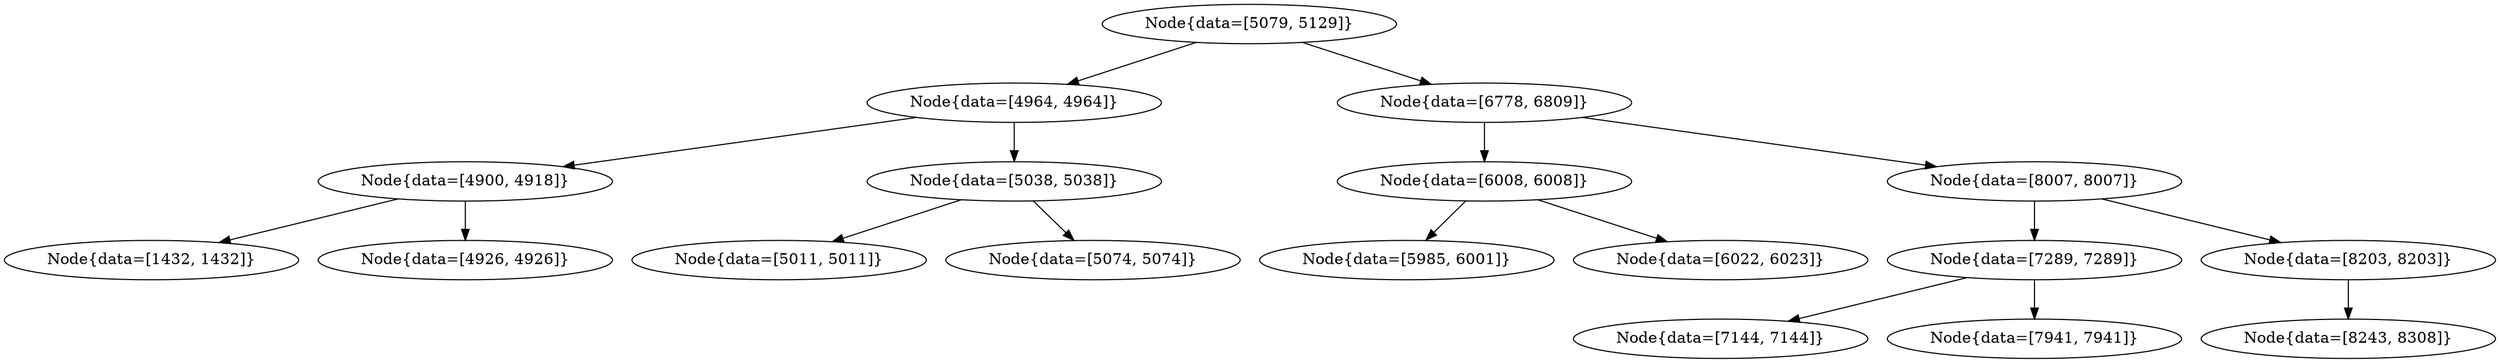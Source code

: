 digraph G{
193598542 [label="Node{data=[5079, 5129]}"]
193598542 -> 1605950465
1605950465 [label="Node{data=[4964, 4964]}"]
1605950465 -> 1043907698
1043907698 [label="Node{data=[4900, 4918]}"]
1043907698 -> 787033725
787033725 [label="Node{data=[1432, 1432]}"]
1043907698 -> 1973053322
1973053322 [label="Node{data=[4926, 4926]}"]
1605950465 -> 1826350572
1826350572 [label="Node{data=[5038, 5038]}"]
1826350572 -> 347645777
347645777 [label="Node{data=[5011, 5011]}"]
1826350572 -> 1933965693
1933965693 [label="Node{data=[5074, 5074]}"]
193598542 -> 1430611624
1430611624 [label="Node{data=[6778, 6809]}"]
1430611624 -> 1711410537
1711410537 [label="Node{data=[6008, 6008]}"]
1711410537 -> 928099543
928099543 [label="Node{data=[5985, 6001]}"]
1711410537 -> 1803756881
1803756881 [label="Node{data=[6022, 6023]}"]
1430611624 -> 353201839
353201839 [label="Node{data=[8007, 8007]}"]
353201839 -> 1662140450
1662140450 [label="Node{data=[7289, 7289]}"]
1662140450 -> 1495232387
1495232387 [label="Node{data=[7144, 7144]}"]
1662140450 -> 725901404
725901404 [label="Node{data=[7941, 7941]}"]
353201839 -> 1430395789
1430395789 [label="Node{data=[8203, 8203]}"]
1430395789 -> 614482519
614482519 [label="Node{data=[8243, 8308]}"]
}